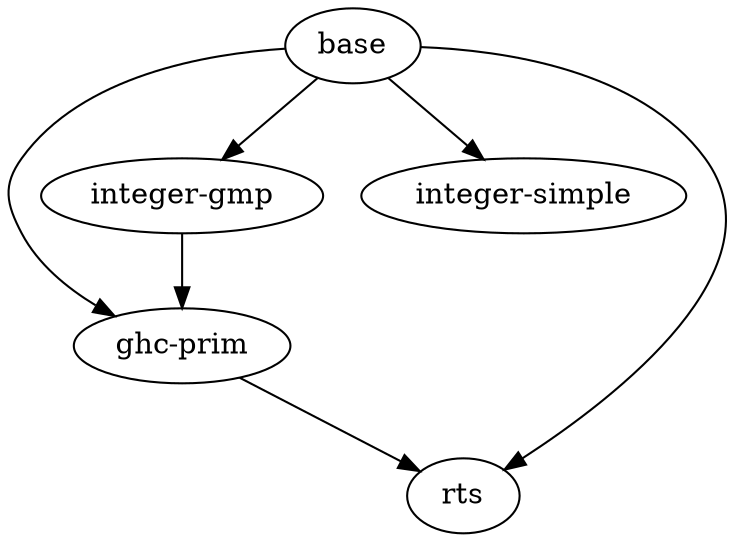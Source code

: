digraph {
    0 [label=base];
    1 [label="ghc-prim"];
    2 [label="integer-gmp"];
    3 [label="integer-simple"];
    4 [label=rts];
    0 -> 1;
    0 -> 2;
    0 -> 3;
    0 -> 4;
    1 -> 4;
    2 -> 1;
}
